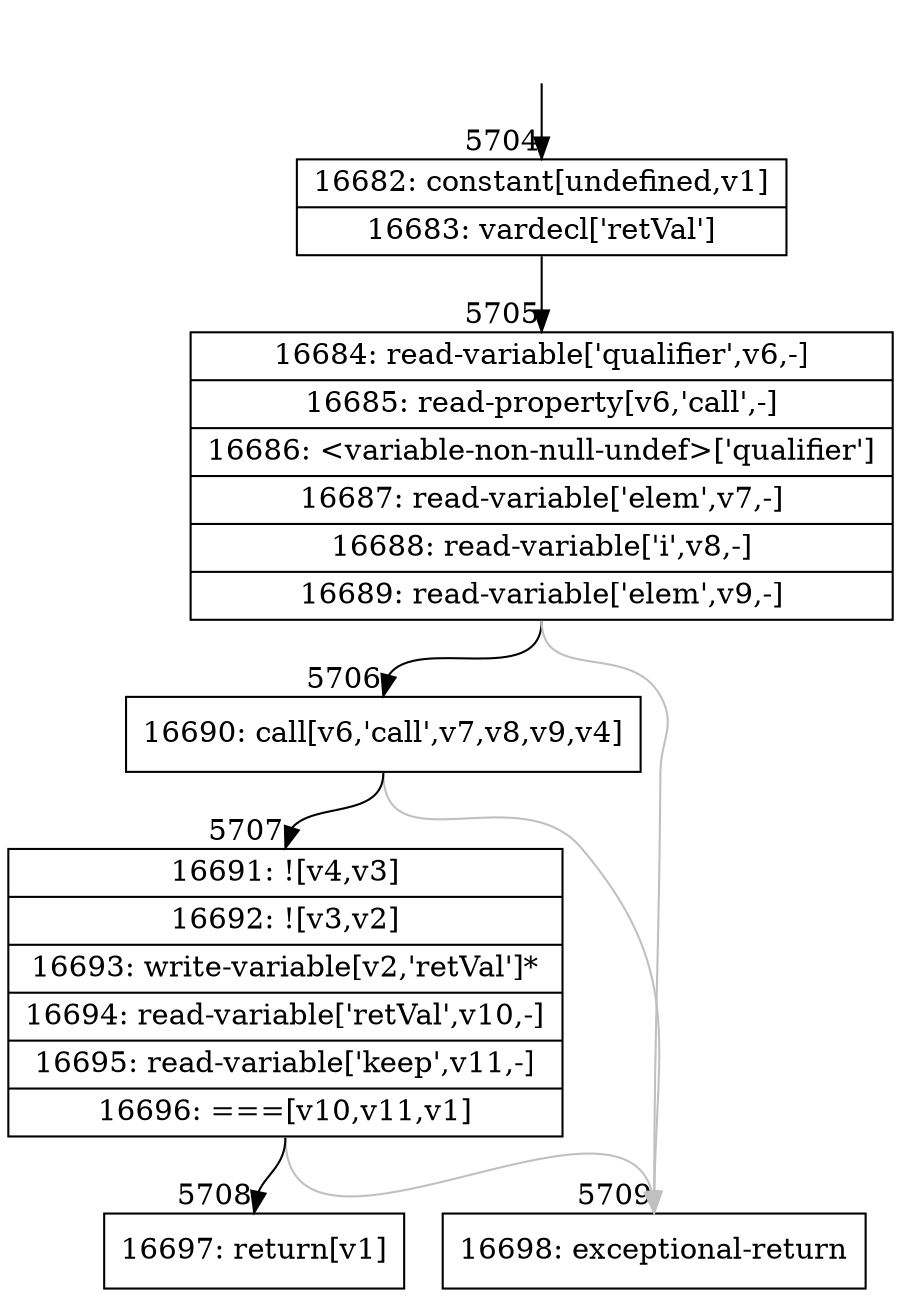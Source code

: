 digraph {
rankdir="TD"
BB_entry368[shape=none,label=""];
BB_entry368 -> BB5704 [tailport=s, headport=n, headlabel="    5704"]
BB5704 [shape=record label="{16682: constant[undefined,v1]|16683: vardecl['retVal']}" ] 
BB5704 -> BB5705 [tailport=s, headport=n, headlabel="      5705"]
BB5705 [shape=record label="{16684: read-variable['qualifier',v6,-]|16685: read-property[v6,'call',-]|16686: \<variable-non-null-undef\>['qualifier']|16687: read-variable['elem',v7,-]|16688: read-variable['i',v8,-]|16689: read-variable['elem',v9,-]}" ] 
BB5705 -> BB5706 [tailport=s, headport=n, headlabel="      5706"]
BB5705 -> BB5709 [tailport=s, headport=n, color=gray, headlabel="      5709"]
BB5706 [shape=record label="{16690: call[v6,'call',v7,v8,v9,v4]}" ] 
BB5706 -> BB5707 [tailport=s, headport=n, headlabel="      5707"]
BB5706 -> BB5709 [tailport=s, headport=n, color=gray]
BB5707 [shape=record label="{16691: ![v4,v3]|16692: ![v3,v2]|16693: write-variable[v2,'retVal']*|16694: read-variable['retVal',v10,-]|16695: read-variable['keep',v11,-]|16696: ===[v10,v11,v1]}" ] 
BB5707 -> BB5708 [tailport=s, headport=n, headlabel="      5708"]
BB5707 -> BB5709 [tailport=s, headport=n, color=gray]
BB5708 [shape=record label="{16697: return[v1]}" ] 
BB5709 [shape=record label="{16698: exceptional-return}" ] 
}
